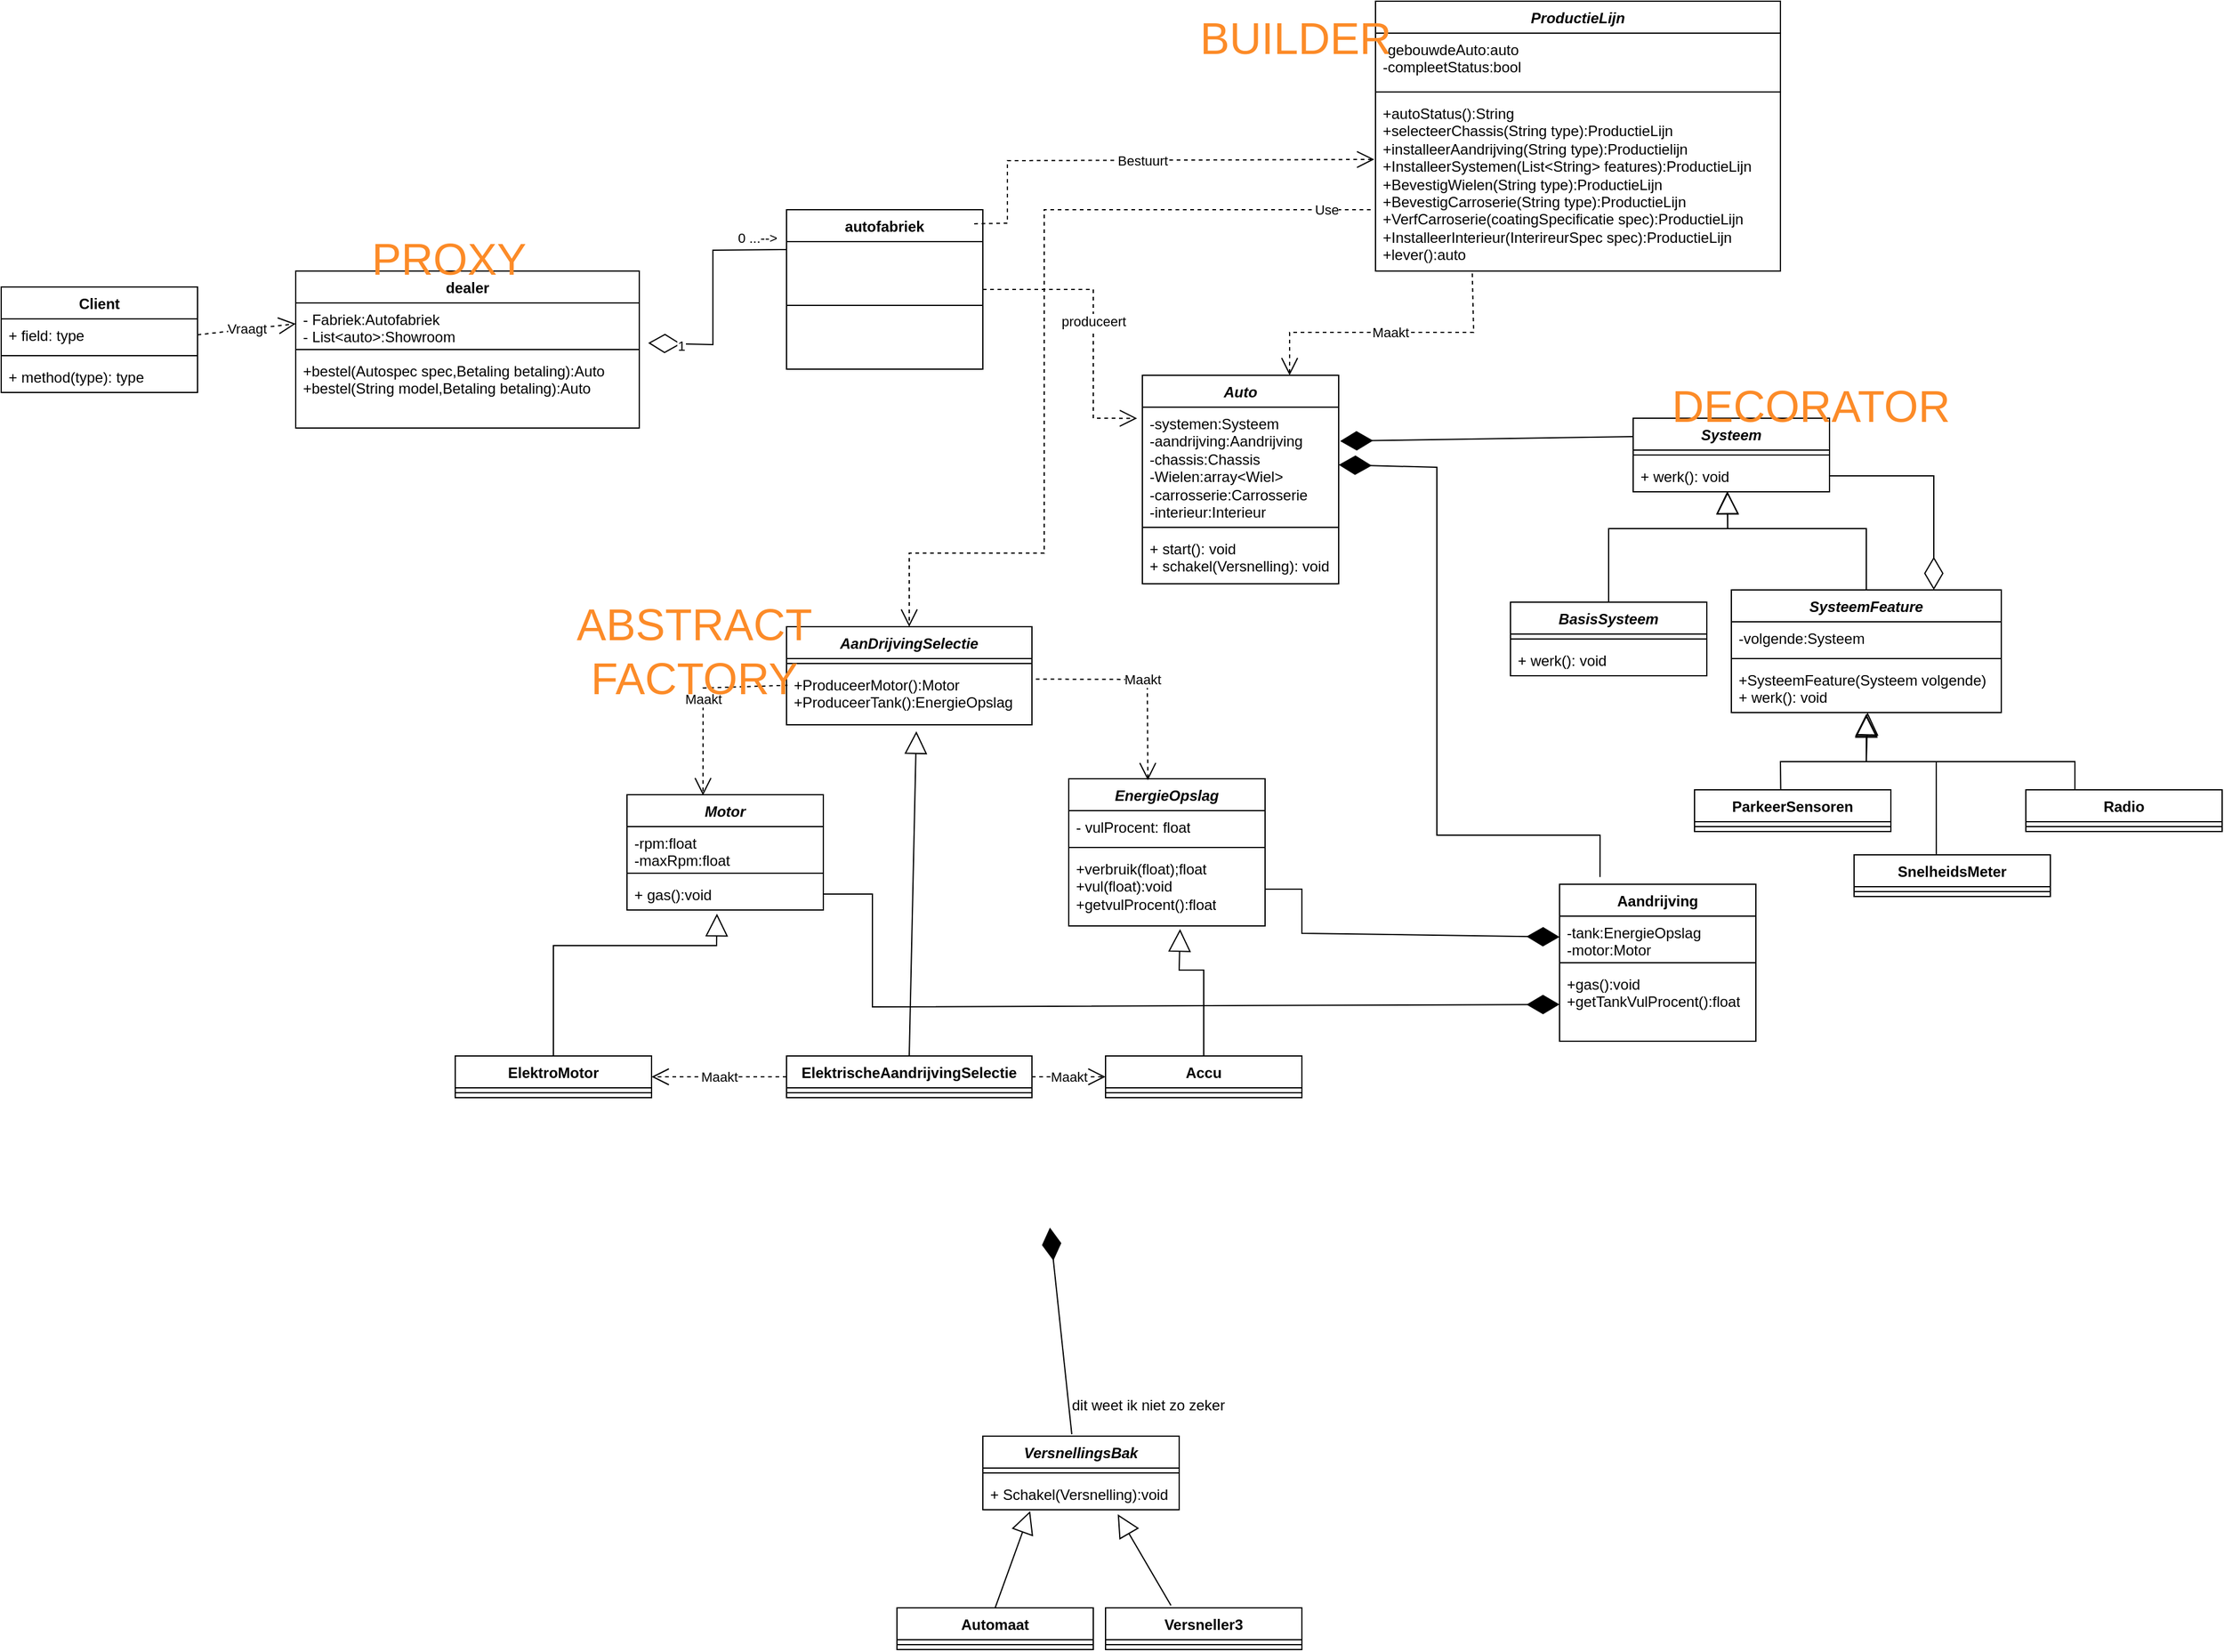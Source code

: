 <mxfile version="21.7.5" type="device">
  <diagram name="Page-1" id="3YMTWpW4_K1TMjsqbu0f">
    <mxGraphModel dx="1408" dy="1358" grid="1" gridSize="10" guides="1" tooltips="1" connect="1" arrows="1" fold="1" page="1" pageScale="1" pageWidth="850" pageHeight="1100" math="0" shadow="0">
      <root>
        <mxCell id="0" />
        <mxCell id="1" parent="0" />
        <mxCell id="iYOvaxKM5K5zUqsuVqts-1" value="&lt;i&gt;Auto&lt;/i&gt;" style="swimlane;fontStyle=1;align=center;verticalAlign=top;childLayout=stackLayout;horizontal=1;startSize=26;horizontalStack=0;resizeParent=1;resizeParentMax=0;resizeLast=0;collapsible=1;marginBottom=0;whiteSpace=wrap;html=1;" parent="1" vertex="1">
          <mxGeometry x="220" y="195" width="160" height="170" as="geometry" />
        </mxCell>
        <mxCell id="iYOvaxKM5K5zUqsuVqts-2" value="-systemen:Systeem&lt;br&gt;-aandrijving:Aandrijving&lt;br&gt;-chassis:Chassis&lt;br&gt;-Wielen:array&amp;lt;Wiel&amp;gt;&lt;br&gt;-carrosserie:Carrosserie&lt;br&gt;-interieur:Interieur" style="text;strokeColor=none;fillColor=none;align=left;verticalAlign=top;spacingLeft=4;spacingRight=4;overflow=hidden;rotatable=0;points=[[0,0.5],[1,0.5]];portConstraint=eastwest;whiteSpace=wrap;html=1;" parent="iYOvaxKM5K5zUqsuVqts-1" vertex="1">
          <mxGeometry y="26" width="160" height="94" as="geometry" />
        </mxCell>
        <mxCell id="iYOvaxKM5K5zUqsuVqts-3" value="" style="line;strokeWidth=1;fillColor=none;align=left;verticalAlign=middle;spacingTop=-1;spacingLeft=3;spacingRight=3;rotatable=0;labelPosition=right;points=[];portConstraint=eastwest;strokeColor=inherit;" parent="iYOvaxKM5K5zUqsuVqts-1" vertex="1">
          <mxGeometry y="120" width="160" height="8" as="geometry" />
        </mxCell>
        <mxCell id="iYOvaxKM5K5zUqsuVqts-4" value="+ start(): void&lt;br&gt;+ schakel(Versnelling): void" style="text;strokeColor=none;fillColor=none;align=left;verticalAlign=top;spacingLeft=4;spacingRight=4;overflow=hidden;rotatable=0;points=[[0,0.5],[1,0.5]];portConstraint=eastwest;whiteSpace=wrap;html=1;" parent="iYOvaxKM5K5zUqsuVqts-1" vertex="1">
          <mxGeometry y="128" width="160" height="42" as="geometry" />
        </mxCell>
        <mxCell id="iYOvaxKM5K5zUqsuVqts-5" value="&lt;i&gt;SysteemFeature&lt;/i&gt;" style="swimlane;fontStyle=1;align=center;verticalAlign=top;childLayout=stackLayout;horizontal=1;startSize=26;horizontalStack=0;resizeParent=1;resizeParentMax=0;resizeLast=0;collapsible=1;marginBottom=0;whiteSpace=wrap;html=1;" parent="1" vertex="1">
          <mxGeometry x="700" y="370" width="220" height="100" as="geometry" />
        </mxCell>
        <mxCell id="iYOvaxKM5K5zUqsuVqts-6" value="-volgende:Systeem" style="text;strokeColor=none;fillColor=none;align=left;verticalAlign=top;spacingLeft=4;spacingRight=4;overflow=hidden;rotatable=0;points=[[0,0.5],[1,0.5]];portConstraint=eastwest;whiteSpace=wrap;html=1;" parent="iYOvaxKM5K5zUqsuVqts-5" vertex="1">
          <mxGeometry y="26" width="220" height="26" as="geometry" />
        </mxCell>
        <mxCell id="iYOvaxKM5K5zUqsuVqts-7" value="" style="line;strokeWidth=1;fillColor=none;align=left;verticalAlign=middle;spacingTop=-1;spacingLeft=3;spacingRight=3;rotatable=0;labelPosition=right;points=[];portConstraint=eastwest;strokeColor=inherit;" parent="iYOvaxKM5K5zUqsuVqts-5" vertex="1">
          <mxGeometry y="52" width="220" height="8" as="geometry" />
        </mxCell>
        <mxCell id="iYOvaxKM5K5zUqsuVqts-8" value="+SysteemFeature(Systeem volgende)&lt;br&gt;+ werk(): void" style="text;strokeColor=none;fillColor=none;align=left;verticalAlign=top;spacingLeft=4;spacingRight=4;overflow=hidden;rotatable=0;points=[[0,0.5],[1,0.5]];portConstraint=eastwest;whiteSpace=wrap;html=1;" parent="iYOvaxKM5K5zUqsuVqts-5" vertex="1">
          <mxGeometry y="60" width="220" height="40" as="geometry" />
        </mxCell>
        <mxCell id="iYOvaxKM5K5zUqsuVqts-13" value="&lt;i&gt;Systeem&lt;/i&gt;" style="swimlane;fontStyle=1;align=center;verticalAlign=top;childLayout=stackLayout;horizontal=1;startSize=26;horizontalStack=0;resizeParent=1;resizeParentMax=0;resizeLast=0;collapsible=1;marginBottom=0;whiteSpace=wrap;html=1;" parent="1" vertex="1">
          <mxGeometry x="620" y="230" width="160" height="60" as="geometry" />
        </mxCell>
        <mxCell id="iYOvaxKM5K5zUqsuVqts-15" value="" style="line;strokeWidth=1;fillColor=none;align=left;verticalAlign=middle;spacingTop=-1;spacingLeft=3;spacingRight=3;rotatable=0;labelPosition=right;points=[];portConstraint=eastwest;strokeColor=inherit;" parent="iYOvaxKM5K5zUqsuVqts-13" vertex="1">
          <mxGeometry y="26" width="160" height="8" as="geometry" />
        </mxCell>
        <mxCell id="iYOvaxKM5K5zUqsuVqts-16" value="+ werk(): void" style="text;strokeColor=none;fillColor=none;align=left;verticalAlign=top;spacingLeft=4;spacingRight=4;overflow=hidden;rotatable=0;points=[[0,0.5],[1,0.5]];portConstraint=eastwest;whiteSpace=wrap;html=1;" parent="iYOvaxKM5K5zUqsuVqts-13" vertex="1">
          <mxGeometry y="34" width="160" height="26" as="geometry" />
        </mxCell>
        <mxCell id="iYOvaxKM5K5zUqsuVqts-17" value="" style="endArrow=block;endSize=16;endFill=0;html=1;rounded=0;exitX=0.5;exitY=0;exitDx=0;exitDy=0;entryX=0.481;entryY=1;entryDx=0;entryDy=0;entryPerimeter=0;" parent="1" source="iYOvaxKM5K5zUqsuVqts-5" target="iYOvaxKM5K5zUqsuVqts-16" edge="1">
          <mxGeometry width="160" relative="1" as="geometry">
            <mxPoint x="600" y="270" as="sourcePoint" />
            <mxPoint x="760" y="270" as="targetPoint" />
            <Array as="points">
              <mxPoint x="810" y="320" />
              <mxPoint x="697" y="320" />
            </Array>
          </mxGeometry>
        </mxCell>
        <mxCell id="iYOvaxKM5K5zUqsuVqts-18" value="&lt;i&gt;BasisSysteem&lt;/i&gt;" style="swimlane;fontStyle=1;align=center;verticalAlign=top;childLayout=stackLayout;horizontal=1;startSize=26;horizontalStack=0;resizeParent=1;resizeParentMax=0;resizeLast=0;collapsible=1;marginBottom=0;whiteSpace=wrap;html=1;" parent="1" vertex="1">
          <mxGeometry x="520" y="380" width="160" height="60" as="geometry" />
        </mxCell>
        <mxCell id="iYOvaxKM5K5zUqsuVqts-20" value="" style="line;strokeWidth=1;fillColor=none;align=left;verticalAlign=middle;spacingTop=-1;spacingLeft=3;spacingRight=3;rotatable=0;labelPosition=right;points=[];portConstraint=eastwest;strokeColor=inherit;" parent="iYOvaxKM5K5zUqsuVqts-18" vertex="1">
          <mxGeometry y="26" width="160" height="8" as="geometry" />
        </mxCell>
        <mxCell id="iYOvaxKM5K5zUqsuVqts-21" value="+ werk(): void" style="text;strokeColor=none;fillColor=none;align=left;verticalAlign=top;spacingLeft=4;spacingRight=4;overflow=hidden;rotatable=0;points=[[0,0.5],[1,0.5]];portConstraint=eastwest;whiteSpace=wrap;html=1;" parent="iYOvaxKM5K5zUqsuVqts-18" vertex="1">
          <mxGeometry y="34" width="160" height="26" as="geometry" />
        </mxCell>
        <mxCell id="iYOvaxKM5K5zUqsuVqts-23" value="" style="endArrow=block;endSize=16;endFill=0;html=1;rounded=0;exitX=0.5;exitY=0;exitDx=0;exitDy=0;entryX=0.479;entryY=0.987;entryDx=0;entryDy=0;entryPerimeter=0;" parent="1" source="iYOvaxKM5K5zUqsuVqts-18" target="iYOvaxKM5K5zUqsuVqts-16" edge="1">
          <mxGeometry width="160" relative="1" as="geometry">
            <mxPoint x="641" y="380" as="sourcePoint" />
            <mxPoint x="700" y="290" as="targetPoint" />
            <Array as="points">
              <mxPoint x="600" y="320" />
              <mxPoint x="697" y="320" />
            </Array>
          </mxGeometry>
        </mxCell>
        <mxCell id="iYOvaxKM5K5zUqsuVqts-24" value="" style="endArrow=diamondThin;endFill=1;endSize=24;html=1;rounded=0;exitX=0;exitY=0.25;exitDx=0;exitDy=0;entryX=1.007;entryY=0.294;entryDx=0;entryDy=0;entryPerimeter=0;" parent="1" source="iYOvaxKM5K5zUqsuVqts-13" target="iYOvaxKM5K5zUqsuVqts-2" edge="1">
          <mxGeometry width="160" relative="1" as="geometry">
            <mxPoint x="450" y="380" as="sourcePoint" />
            <mxPoint x="590" y="190" as="targetPoint" />
          </mxGeometry>
        </mxCell>
        <mxCell id="iYOvaxKM5K5zUqsuVqts-25" value="&lt;i&gt;VersnellingsBak&lt;/i&gt;" style="swimlane;fontStyle=1;align=center;verticalAlign=top;childLayout=stackLayout;horizontal=1;startSize=26;horizontalStack=0;resizeParent=1;resizeParentMax=0;resizeLast=0;collapsible=1;marginBottom=0;whiteSpace=wrap;html=1;" parent="1" vertex="1">
          <mxGeometry x="90" y="1060.04" width="160" height="60" as="geometry" />
        </mxCell>
        <mxCell id="iYOvaxKM5K5zUqsuVqts-27" value="" style="line;strokeWidth=1;fillColor=none;align=left;verticalAlign=middle;spacingTop=-1;spacingLeft=3;spacingRight=3;rotatable=0;labelPosition=right;points=[];portConstraint=eastwest;strokeColor=inherit;" parent="iYOvaxKM5K5zUqsuVqts-25" vertex="1">
          <mxGeometry y="26" width="160" height="8" as="geometry" />
        </mxCell>
        <mxCell id="iYOvaxKM5K5zUqsuVqts-28" value="+ Schakel(Versnelling):void" style="text;strokeColor=none;fillColor=none;align=left;verticalAlign=top;spacingLeft=4;spacingRight=4;overflow=hidden;rotatable=0;points=[[0,0.5],[1,0.5]];portConstraint=eastwest;whiteSpace=wrap;html=1;" parent="iYOvaxKM5K5zUqsuVqts-25" vertex="1">
          <mxGeometry y="34" width="160" height="26" as="geometry" />
        </mxCell>
        <mxCell id="iYOvaxKM5K5zUqsuVqts-29" value="" style="endArrow=diamondThin;endFill=1;endSize=24;html=1;rounded=0;exitX=0.453;exitY=-0.026;exitDx=0;exitDy=0;exitPerimeter=0;entryX=0.904;entryY=1.118;entryDx=0;entryDy=0;entryPerimeter=0;" parent="1" source="iYOvaxKM5K5zUqsuVqts-25" edge="1">
          <mxGeometry width="160" relative="1" as="geometry">
            <mxPoint x="210" y="970.04" as="sourcePoint" />
            <mxPoint x="144.64" y="889.996" as="targetPoint" />
          </mxGeometry>
        </mxCell>
        <mxCell id="iYOvaxKM5K5zUqsuVqts-30" value="Automaat" style="swimlane;fontStyle=1;align=center;verticalAlign=top;childLayout=stackLayout;horizontal=1;startSize=26;horizontalStack=0;resizeParent=1;resizeParentMax=0;resizeLast=0;collapsible=1;marginBottom=0;whiteSpace=wrap;html=1;" parent="1" vertex="1">
          <mxGeometry x="20" y="1200.04" width="160" height="34" as="geometry" />
        </mxCell>
        <mxCell id="iYOvaxKM5K5zUqsuVqts-32" value="" style="line;strokeWidth=1;fillColor=none;align=left;verticalAlign=middle;spacingTop=-1;spacingLeft=3;spacingRight=3;rotatable=0;labelPosition=right;points=[];portConstraint=eastwest;strokeColor=inherit;" parent="iYOvaxKM5K5zUqsuVqts-30" vertex="1">
          <mxGeometry y="26" width="160" height="8" as="geometry" />
        </mxCell>
        <mxCell id="iYOvaxKM5K5zUqsuVqts-36" value="" style="endArrow=block;endSize=16;endFill=0;html=1;rounded=0;exitX=0.5;exitY=0;exitDx=0;exitDy=0;entryX=0.241;entryY=1.04;entryDx=0;entryDy=0;entryPerimeter=0;" parent="1" source="iYOvaxKM5K5zUqsuVqts-30" target="iYOvaxKM5K5zUqsuVqts-28" edge="1">
          <mxGeometry width="160" relative="1" as="geometry">
            <mxPoint x="360" y="970.04" as="sourcePoint" />
            <mxPoint x="432" y="870.04" as="targetPoint" />
          </mxGeometry>
        </mxCell>
        <mxCell id="iYOvaxKM5K5zUqsuVqts-37" value="Versneller3" style="swimlane;fontStyle=1;align=center;verticalAlign=top;childLayout=stackLayout;horizontal=1;startSize=26;horizontalStack=0;resizeParent=1;resizeParentMax=0;resizeLast=0;collapsible=1;marginBottom=0;whiteSpace=wrap;html=1;" parent="1" vertex="1">
          <mxGeometry x="190" y="1200.04" width="160" height="34" as="geometry" />
        </mxCell>
        <mxCell id="iYOvaxKM5K5zUqsuVqts-38" value="" style="line;strokeWidth=1;fillColor=none;align=left;verticalAlign=middle;spacingTop=-1;spacingLeft=3;spacingRight=3;rotatable=0;labelPosition=right;points=[];portConstraint=eastwest;strokeColor=inherit;" parent="iYOvaxKM5K5zUqsuVqts-37" vertex="1">
          <mxGeometry y="26" width="160" height="8" as="geometry" />
        </mxCell>
        <mxCell id="iYOvaxKM5K5zUqsuVqts-39" value="" style="endArrow=block;endSize=16;endFill=0;html=1;rounded=0;exitX=0.333;exitY=-0.059;exitDx=0;exitDy=0;entryX=0.687;entryY=1.14;entryDx=0;entryDy=0;entryPerimeter=0;exitPerimeter=0;" parent="1" source="iYOvaxKM5K5zUqsuVqts-37" target="iYOvaxKM5K5zUqsuVqts-28" edge="1">
          <mxGeometry width="160" relative="1" as="geometry">
            <mxPoint x="135" y="1190.04" as="sourcePoint" />
            <mxPoint x="199" y="1141.04" as="targetPoint" />
          </mxGeometry>
        </mxCell>
        <mxCell id="iYOvaxKM5K5zUqsuVqts-40" value="Aandrijving" style="swimlane;fontStyle=1;align=center;verticalAlign=top;childLayout=stackLayout;horizontal=1;startSize=26;horizontalStack=0;resizeParent=1;resizeParentMax=0;resizeLast=0;collapsible=1;marginBottom=0;whiteSpace=wrap;html=1;" parent="1" vertex="1">
          <mxGeometry x="560" y="610" width="160" height="128" as="geometry" />
        </mxCell>
        <mxCell id="iYOvaxKM5K5zUqsuVqts-41" value="-tank:EnergieOpslag&amp;nbsp;&lt;br&gt;-motor:Motor" style="text;strokeColor=none;fillColor=none;align=left;verticalAlign=top;spacingLeft=4;spacingRight=4;overflow=hidden;rotatable=0;points=[[0,0.5],[1,0.5]];portConstraint=eastwest;whiteSpace=wrap;html=1;" parent="iYOvaxKM5K5zUqsuVqts-40" vertex="1">
          <mxGeometry y="26" width="160" height="34" as="geometry" />
        </mxCell>
        <mxCell id="iYOvaxKM5K5zUqsuVqts-42" value="" style="line;strokeWidth=1;fillColor=none;align=left;verticalAlign=middle;spacingTop=-1;spacingLeft=3;spacingRight=3;rotatable=0;labelPosition=right;points=[];portConstraint=eastwest;strokeColor=inherit;" parent="iYOvaxKM5K5zUqsuVqts-40" vertex="1">
          <mxGeometry y="60" width="160" height="8" as="geometry" />
        </mxCell>
        <mxCell id="iYOvaxKM5K5zUqsuVqts-43" value="+gas():void&lt;br&gt;+getTankVulProcent():float" style="text;strokeColor=none;fillColor=none;align=left;verticalAlign=top;spacingLeft=4;spacingRight=4;overflow=hidden;rotatable=0;points=[[0,0.5],[1,0.5]];portConstraint=eastwest;whiteSpace=wrap;html=1;" parent="iYOvaxKM5K5zUqsuVqts-40" vertex="1">
          <mxGeometry y="68" width="160" height="60" as="geometry" />
        </mxCell>
        <mxCell id="iYOvaxKM5K5zUqsuVqts-44" value="" style="endArrow=diamondThin;endFill=1;endSize=24;html=1;rounded=0;entryX=1;entryY=0.5;entryDx=0;entryDy=0;exitX=0.206;exitY=-0.046;exitDx=0;exitDy=0;exitPerimeter=0;" parent="1" source="iYOvaxKM5K5zUqsuVqts-40" target="iYOvaxKM5K5zUqsuVqts-2" edge="1">
          <mxGeometry width="160" relative="1" as="geometry">
            <mxPoint x="530" y="530" as="sourcePoint" />
            <mxPoint x="690" y="530" as="targetPoint" />
            <Array as="points">
              <mxPoint x="593" y="570" />
              <mxPoint x="460" y="570" />
              <mxPoint x="460" y="270" />
            </Array>
          </mxGeometry>
        </mxCell>
        <mxCell id="iYOvaxKM5K5zUqsuVqts-45" value="dit weet ik niet zo zeker" style="text;html=1;strokeColor=none;fillColor=none;align=center;verticalAlign=middle;whiteSpace=wrap;rounded=0;" parent="1" vertex="1">
          <mxGeometry x="160" y="1020" width="130" height="30" as="geometry" />
        </mxCell>
        <mxCell id="iYOvaxKM5K5zUqsuVqts-46" value="&lt;i&gt;AanDrijvingSelectie&lt;/i&gt;" style="swimlane;fontStyle=1;align=center;verticalAlign=top;childLayout=stackLayout;horizontal=1;startSize=26;horizontalStack=0;resizeParent=1;resizeParentMax=0;resizeLast=0;collapsible=1;marginBottom=0;whiteSpace=wrap;html=1;" parent="1" vertex="1">
          <mxGeometry x="-70" y="400" width="200" height="80" as="geometry" />
        </mxCell>
        <mxCell id="iYOvaxKM5K5zUqsuVqts-48" value="" style="line;strokeWidth=1;fillColor=none;align=left;verticalAlign=middle;spacingTop=-1;spacingLeft=3;spacingRight=3;rotatable=0;labelPosition=right;points=[];portConstraint=eastwest;strokeColor=inherit;" parent="iYOvaxKM5K5zUqsuVqts-46" vertex="1">
          <mxGeometry y="26" width="200" height="8" as="geometry" />
        </mxCell>
        <mxCell id="iYOvaxKM5K5zUqsuVqts-49" value="+ProduceerMotor():Motor&lt;br&gt;+ProduceerTank():EnergieOpslag" style="text;strokeColor=none;fillColor=none;align=left;verticalAlign=top;spacingLeft=4;spacingRight=4;overflow=hidden;rotatable=0;points=[[0,0.5],[1,0.5]];portConstraint=eastwest;whiteSpace=wrap;html=1;" parent="iYOvaxKM5K5zUqsuVqts-46" vertex="1">
          <mxGeometry y="34" width="200" height="46" as="geometry" />
        </mxCell>
        <mxCell id="iYOvaxKM5K5zUqsuVqts-50" value="Radio" style="swimlane;fontStyle=1;align=center;verticalAlign=top;childLayout=stackLayout;horizontal=1;startSize=26;horizontalStack=0;resizeParent=1;resizeParentMax=0;resizeLast=0;collapsible=1;marginBottom=0;whiteSpace=wrap;html=1;" parent="1" vertex="1">
          <mxGeometry x="940" y="533" width="160" height="34" as="geometry" />
        </mxCell>
        <mxCell id="iYOvaxKM5K5zUqsuVqts-52" value="" style="line;strokeWidth=1;fillColor=none;align=left;verticalAlign=middle;spacingTop=-1;spacingLeft=3;spacingRight=3;rotatable=0;labelPosition=right;points=[];portConstraint=eastwest;strokeColor=inherit;" parent="iYOvaxKM5K5zUqsuVqts-50" vertex="1">
          <mxGeometry y="26" width="160" height="8" as="geometry" />
        </mxCell>
        <mxCell id="iYOvaxKM5K5zUqsuVqts-54" value="" style="endArrow=block;endSize=16;endFill=0;html=1;rounded=0;exitX=0.25;exitY=0;exitDx=0;exitDy=0;entryX=0.5;entryY=1.05;entryDx=0;entryDy=0;entryPerimeter=0;" parent="1" source="iYOvaxKM5K5zUqsuVqts-50" target="iYOvaxKM5K5zUqsuVqts-8" edge="1">
          <mxGeometry width="160" relative="1" as="geometry">
            <mxPoint x="820" y="380" as="sourcePoint" />
            <mxPoint x="749" y="301" as="targetPoint" />
            <Array as="points">
              <mxPoint x="980" y="510" />
              <mxPoint x="810" y="510" />
            </Array>
          </mxGeometry>
        </mxCell>
        <mxCell id="iYOvaxKM5K5zUqsuVqts-55" value="SnelheidsMeter" style="swimlane;fontStyle=1;align=center;verticalAlign=top;childLayout=stackLayout;horizontal=1;startSize=26;horizontalStack=0;resizeParent=1;resizeParentMax=0;resizeLast=0;collapsible=1;marginBottom=0;whiteSpace=wrap;html=1;" parent="1" vertex="1">
          <mxGeometry x="800" y="586" width="160" height="34" as="geometry" />
        </mxCell>
        <mxCell id="iYOvaxKM5K5zUqsuVqts-56" value="" style="line;strokeWidth=1;fillColor=none;align=left;verticalAlign=middle;spacingTop=-1;spacingLeft=3;spacingRight=3;rotatable=0;labelPosition=right;points=[];portConstraint=eastwest;strokeColor=inherit;" parent="iYOvaxKM5K5zUqsuVqts-55" vertex="1">
          <mxGeometry y="26" width="160" height="8" as="geometry" />
        </mxCell>
        <mxCell id="iYOvaxKM5K5zUqsuVqts-57" value="" style="endArrow=block;endSize=16;endFill=0;html=1;rounded=0;exitX=0.419;exitY=0.015;exitDx=0;exitDy=0;entryX=0.505;entryY=1;entryDx=0;entryDy=0;entryPerimeter=0;exitPerimeter=0;" parent="1" source="iYOvaxKM5K5zUqsuVqts-55" target="iYOvaxKM5K5zUqsuVqts-8" edge="1">
          <mxGeometry width="160" relative="1" as="geometry">
            <mxPoint x="830" y="390" as="sourcePoint" />
            <mxPoint x="930" y="397" as="targetPoint" />
            <Array as="points">
              <mxPoint x="867" y="510" />
              <mxPoint x="810" y="510" />
            </Array>
          </mxGeometry>
        </mxCell>
        <mxCell id="iYOvaxKM5K5zUqsuVqts-58" value="ParkeerSensoren" style="swimlane;fontStyle=1;align=center;verticalAlign=top;childLayout=stackLayout;horizontal=1;startSize=26;horizontalStack=0;resizeParent=1;resizeParentMax=0;resizeLast=0;collapsible=1;marginBottom=0;whiteSpace=wrap;html=1;" parent="1" vertex="1">
          <mxGeometry x="670" y="533" width="160" height="34" as="geometry" />
        </mxCell>
        <mxCell id="iYOvaxKM5K5zUqsuVqts-59" value="" style="line;strokeWidth=1;fillColor=none;align=left;verticalAlign=middle;spacingTop=-1;spacingLeft=3;spacingRight=3;rotatable=0;labelPosition=right;points=[];portConstraint=eastwest;strokeColor=inherit;" parent="iYOvaxKM5K5zUqsuVqts-58" vertex="1">
          <mxGeometry y="26" width="160" height="8" as="geometry" />
        </mxCell>
        <mxCell id="iYOvaxKM5K5zUqsuVqts-60" value="" style="endArrow=block;endSize=16;endFill=0;html=1;rounded=0;exitX=0.439;exitY=0.007;exitDx=0;exitDy=0;entryX=0.5;entryY=1.025;entryDx=0;entryDy=0;entryPerimeter=0;exitPerimeter=0;" parent="1" source="iYOvaxKM5K5zUqsuVqts-58" target="iYOvaxKM5K5zUqsuVqts-8" edge="1">
          <mxGeometry width="160" relative="1" as="geometry">
            <mxPoint x="799.18" y="569" as="sourcePoint" />
            <mxPoint x="690.0" y="500" as="targetPoint" />
            <Array as="points">
              <mxPoint x="740" y="510" />
              <mxPoint x="810" y="510" />
            </Array>
          </mxGeometry>
        </mxCell>
        <mxCell id="iYOvaxKM5K5zUqsuVqts-61" value="autofabriek" style="swimlane;fontStyle=1;align=center;verticalAlign=top;childLayout=stackLayout;horizontal=1;startSize=26;horizontalStack=0;resizeParent=1;resizeParentMax=0;resizeLast=0;collapsible=1;marginBottom=0;whiteSpace=wrap;html=1;" parent="1" vertex="1">
          <mxGeometry x="-70" y="60" width="160" height="130" as="geometry" />
        </mxCell>
        <mxCell id="iYOvaxKM5K5zUqsuVqts-63" value="" style="line;strokeWidth=1;fillColor=none;align=left;verticalAlign=middle;spacingTop=-1;spacingLeft=3;spacingRight=3;rotatable=0;labelPosition=right;points=[];portConstraint=eastwest;strokeColor=inherit;" parent="iYOvaxKM5K5zUqsuVqts-61" vertex="1">
          <mxGeometry y="26" width="160" height="104" as="geometry" />
        </mxCell>
        <mxCell id="iYOvaxKM5K5zUqsuVqts-65" value="Use" style="endArrow=open;endSize=12;dashed=1;html=1;rounded=0;exitX=-0.012;exitY=0.648;exitDx=0;exitDy=0;entryX=0.5;entryY=0;entryDx=0;entryDy=0;exitPerimeter=0;" parent="1" source="RK9ggco8I1LgHWCDBa7s-4" target="iYOvaxKM5K5zUqsuVqts-46" edge="1">
          <mxGeometry x="-0.899" width="160" relative="1" as="geometry">
            <mxPoint x="62" y="219.246" as="sourcePoint" />
            <mxPoint x="290" y="480" as="targetPoint" />
            <Array as="points">
              <mxPoint x="140" y="60" />
              <mxPoint x="140" y="340" />
              <mxPoint x="30" y="340" />
            </Array>
            <mxPoint as="offset" />
          </mxGeometry>
        </mxCell>
        <mxCell id="iYOvaxKM5K5zUqsuVqts-67" value="&lt;i&gt;EnergieOpslag&lt;/i&gt;" style="swimlane;fontStyle=1;align=center;verticalAlign=top;childLayout=stackLayout;horizontal=1;startSize=26;horizontalStack=0;resizeParent=1;resizeParentMax=0;resizeLast=0;collapsible=1;marginBottom=0;whiteSpace=wrap;html=1;" parent="1" vertex="1">
          <mxGeometry x="160" y="524" width="160" height="120" as="geometry" />
        </mxCell>
        <mxCell id="iYOvaxKM5K5zUqsuVqts-68" value="- vulProcent: float" style="text;strokeColor=none;fillColor=none;align=left;verticalAlign=top;spacingLeft=4;spacingRight=4;overflow=hidden;rotatable=0;points=[[0,0.5],[1,0.5]];portConstraint=eastwest;whiteSpace=wrap;html=1;" parent="iYOvaxKM5K5zUqsuVqts-67" vertex="1">
          <mxGeometry y="26" width="160" height="26" as="geometry" />
        </mxCell>
        <mxCell id="iYOvaxKM5K5zUqsuVqts-69" value="" style="line;strokeWidth=1;fillColor=none;align=left;verticalAlign=middle;spacingTop=-1;spacingLeft=3;spacingRight=3;rotatable=0;labelPosition=right;points=[];portConstraint=eastwest;strokeColor=inherit;" parent="iYOvaxKM5K5zUqsuVqts-67" vertex="1">
          <mxGeometry y="52" width="160" height="8" as="geometry" />
        </mxCell>
        <mxCell id="iYOvaxKM5K5zUqsuVqts-70" value="+verbruik(float);float&lt;br&gt;+vul(float):void&lt;br&gt;+getvulProcent():float" style="text;strokeColor=none;fillColor=none;align=left;verticalAlign=top;spacingLeft=4;spacingRight=4;overflow=hidden;rotatable=0;points=[[0,0.5],[1,0.5]];portConstraint=eastwest;whiteSpace=wrap;html=1;" parent="iYOvaxKM5K5zUqsuVqts-67" vertex="1">
          <mxGeometry y="60" width="160" height="60" as="geometry" />
        </mxCell>
        <mxCell id="iYOvaxKM5K5zUqsuVqts-71" value="Maakt" style="endArrow=open;endSize=12;dashed=1;html=1;rounded=0;exitX=1.016;exitY=0.19;exitDx=0;exitDy=0;exitPerimeter=0;entryX=0.403;entryY=0.01;entryDx=0;entryDy=0;entryPerimeter=0;" parent="1" source="iYOvaxKM5K5zUqsuVqts-49" target="iYOvaxKM5K5zUqsuVqts-67" edge="1">
          <mxGeometry width="160" relative="1" as="geometry">
            <mxPoint x="210" y="640" as="sourcePoint" />
            <mxPoint x="370" y="640" as="targetPoint" />
            <Array as="points">
              <mxPoint x="224" y="443" />
            </Array>
          </mxGeometry>
        </mxCell>
        <mxCell id="iYOvaxKM5K5zUqsuVqts-72" value="&lt;i&gt;Motor&lt;/i&gt;" style="swimlane;fontStyle=1;align=center;verticalAlign=top;childLayout=stackLayout;horizontal=1;startSize=26;horizontalStack=0;resizeParent=1;resizeParentMax=0;resizeLast=0;collapsible=1;marginBottom=0;whiteSpace=wrap;html=1;" parent="1" vertex="1">
          <mxGeometry x="-200" y="537" width="160" height="94" as="geometry" />
        </mxCell>
        <mxCell id="iYOvaxKM5K5zUqsuVqts-73" value="-rpm:float&lt;br&gt;-maxRpm:float" style="text;strokeColor=none;fillColor=none;align=left;verticalAlign=top;spacingLeft=4;spacingRight=4;overflow=hidden;rotatable=0;points=[[0,0.5],[1,0.5]];portConstraint=eastwest;whiteSpace=wrap;html=1;" parent="iYOvaxKM5K5zUqsuVqts-72" vertex="1">
          <mxGeometry y="26" width="160" height="34" as="geometry" />
        </mxCell>
        <mxCell id="iYOvaxKM5K5zUqsuVqts-74" value="" style="line;strokeWidth=1;fillColor=none;align=left;verticalAlign=middle;spacingTop=-1;spacingLeft=3;spacingRight=3;rotatable=0;labelPosition=right;points=[];portConstraint=eastwest;strokeColor=inherit;" parent="iYOvaxKM5K5zUqsuVqts-72" vertex="1">
          <mxGeometry y="60" width="160" height="8" as="geometry" />
        </mxCell>
        <mxCell id="iYOvaxKM5K5zUqsuVqts-75" value="+ gas():void" style="text;strokeColor=none;fillColor=none;align=left;verticalAlign=top;spacingLeft=4;spacingRight=4;overflow=hidden;rotatable=0;points=[[0,0.5],[1,0.5]];portConstraint=eastwest;whiteSpace=wrap;html=1;" parent="iYOvaxKM5K5zUqsuVqts-72" vertex="1">
          <mxGeometry y="68" width="160" height="26" as="geometry" />
        </mxCell>
        <mxCell id="iYOvaxKM5K5zUqsuVqts-76" value="Maakt" style="endArrow=open;endSize=12;dashed=1;html=1;rounded=0;exitX=0.004;exitY=0.299;exitDx=0;exitDy=0;exitPerimeter=0;entryX=0.387;entryY=0.005;entryDx=0;entryDy=0;entryPerimeter=0;" parent="1" source="iYOvaxKM5K5zUqsuVqts-49" target="iYOvaxKM5K5zUqsuVqts-72" edge="1">
          <mxGeometry width="160" relative="1" as="geometry">
            <mxPoint x="143" y="473" as="sourcePoint" />
            <mxPoint x="254" y="535" as="targetPoint" />
            <Array as="points">
              <mxPoint x="-138" y="450" />
            </Array>
          </mxGeometry>
        </mxCell>
        <mxCell id="iYOvaxKM5K5zUqsuVqts-77" value="ElektrischeAandrijvingSelectie" style="swimlane;fontStyle=1;align=center;verticalAlign=top;childLayout=stackLayout;horizontal=1;startSize=26;horizontalStack=0;resizeParent=1;resizeParentMax=0;resizeLast=0;collapsible=1;marginBottom=0;whiteSpace=wrap;html=1;" parent="1" vertex="1">
          <mxGeometry x="-70" y="750" width="200" height="34" as="geometry" />
        </mxCell>
        <mxCell id="iYOvaxKM5K5zUqsuVqts-79" value="" style="line;strokeWidth=1;fillColor=none;align=left;verticalAlign=middle;spacingTop=-1;spacingLeft=3;spacingRight=3;rotatable=0;labelPosition=right;points=[];portConstraint=eastwest;strokeColor=inherit;" parent="iYOvaxKM5K5zUqsuVqts-77" vertex="1">
          <mxGeometry y="26" width="200" height="8" as="geometry" />
        </mxCell>
        <mxCell id="iYOvaxKM5K5zUqsuVqts-81" value="" style="endArrow=block;endSize=16;endFill=0;html=1;rounded=0;entryX=0.529;entryY=1.114;entryDx=0;entryDy=0;entryPerimeter=0;exitX=0.5;exitY=0;exitDx=0;exitDy=0;" parent="1" source="iYOvaxKM5K5zUqsuVqts-77" target="iYOvaxKM5K5zUqsuVqts-49" edge="1">
          <mxGeometry width="160" relative="1" as="geometry">
            <mxPoint x="-30" y="800" as="sourcePoint" />
            <mxPoint x="130" y="800" as="targetPoint" />
          </mxGeometry>
        </mxCell>
        <mxCell id="iYOvaxKM5K5zUqsuVqts-82" value="ElektroMotor" style="swimlane;fontStyle=1;align=center;verticalAlign=top;childLayout=stackLayout;horizontal=1;startSize=26;horizontalStack=0;resizeParent=1;resizeParentMax=0;resizeLast=0;collapsible=1;marginBottom=0;whiteSpace=wrap;html=1;" parent="1" vertex="1">
          <mxGeometry x="-340" y="750" width="160" height="34" as="geometry" />
        </mxCell>
        <mxCell id="iYOvaxKM5K5zUqsuVqts-84" value="" style="line;strokeWidth=1;fillColor=none;align=left;verticalAlign=middle;spacingTop=-1;spacingLeft=3;spacingRight=3;rotatable=0;labelPosition=right;points=[];portConstraint=eastwest;strokeColor=inherit;" parent="iYOvaxKM5K5zUqsuVqts-82" vertex="1">
          <mxGeometry y="26" width="160" height="8" as="geometry" />
        </mxCell>
        <mxCell id="iYOvaxKM5K5zUqsuVqts-86" value="" style="endArrow=diamondThin;endFill=1;endSize=24;html=1;rounded=0;entryX=0;entryY=0.5;entryDx=0;entryDy=0;exitX=1;exitY=0.5;exitDx=0;exitDy=0;" parent="1" source="iYOvaxKM5K5zUqsuVqts-75" target="iYOvaxKM5K5zUqsuVqts-43" edge="1">
          <mxGeometry width="160" relative="1" as="geometry">
            <mxPoint x="150" y="720" as="sourcePoint" />
            <mxPoint x="310" y="720" as="targetPoint" />
            <Array as="points">
              <mxPoint y="618" />
              <mxPoint y="710" />
            </Array>
          </mxGeometry>
        </mxCell>
        <mxCell id="iYOvaxKM5K5zUqsuVqts-87" value="" style="endArrow=diamondThin;endFill=1;endSize=24;html=1;rounded=0;entryX=0;entryY=0.5;entryDx=0;entryDy=0;exitX=1;exitY=0.5;exitDx=0;exitDy=0;" parent="1" source="iYOvaxKM5K5zUqsuVqts-70" target="iYOvaxKM5K5zUqsuVqts-41" edge="1">
          <mxGeometry width="160" relative="1" as="geometry">
            <mxPoint x="-30" y="641" as="sourcePoint" />
            <mxPoint x="568" y="674" as="targetPoint" />
            <Array as="points">
              <mxPoint x="350" y="614" />
              <mxPoint x="350" y="650" />
            </Array>
          </mxGeometry>
        </mxCell>
        <mxCell id="iYOvaxKM5K5zUqsuVqts-89" value="" style="endArrow=block;endSize=16;endFill=0;html=1;rounded=0;entryX=0.458;entryY=1.115;entryDx=0;entryDy=0;entryPerimeter=0;exitX=0.5;exitY=0;exitDx=0;exitDy=0;" parent="1" source="iYOvaxKM5K5zUqsuVqts-82" target="iYOvaxKM5K5zUqsuVqts-75" edge="1">
          <mxGeometry width="160" relative="1" as="geometry">
            <mxPoint x="60" y="700" as="sourcePoint" />
            <mxPoint x="66" y="505" as="targetPoint" />
            <Array as="points">
              <mxPoint x="-260" y="660" />
              <mxPoint x="-127" y="660" />
            </Array>
          </mxGeometry>
        </mxCell>
        <mxCell id="iYOvaxKM5K5zUqsuVqts-90" value="Accu" style="swimlane;fontStyle=1;align=center;verticalAlign=top;childLayout=stackLayout;horizontal=1;startSize=26;horizontalStack=0;resizeParent=1;resizeParentMax=0;resizeLast=0;collapsible=1;marginBottom=0;whiteSpace=wrap;html=1;" parent="1" vertex="1">
          <mxGeometry x="190" y="750" width="160" height="34" as="geometry" />
        </mxCell>
        <mxCell id="iYOvaxKM5K5zUqsuVqts-91" value="" style="line;strokeWidth=1;fillColor=none;align=left;verticalAlign=middle;spacingTop=-1;spacingLeft=3;spacingRight=3;rotatable=0;labelPosition=right;points=[];portConstraint=eastwest;strokeColor=inherit;" parent="iYOvaxKM5K5zUqsuVqts-90" vertex="1">
          <mxGeometry y="26" width="160" height="8" as="geometry" />
        </mxCell>
        <mxCell id="iYOvaxKM5K5zUqsuVqts-92" value="" style="endArrow=block;endSize=16;endFill=0;html=1;rounded=0;entryX=0.567;entryY=1.042;entryDx=0;entryDy=0;entryPerimeter=0;exitX=0.5;exitY=0;exitDx=0;exitDy=0;" parent="1" source="iYOvaxKM5K5zUqsuVqts-90" target="iYOvaxKM5K5zUqsuVqts-70" edge="1">
          <mxGeometry width="160" relative="1" as="geometry">
            <mxPoint x="-130" y="760" as="sourcePoint" />
            <mxPoint x="-117" y="644" as="targetPoint" />
            <Array as="points">
              <mxPoint x="270" y="680" />
              <mxPoint x="250" y="680" />
            </Array>
          </mxGeometry>
        </mxCell>
        <mxCell id="iYOvaxKM5K5zUqsuVqts-93" value="produceert" style="endArrow=open;endSize=12;dashed=1;html=1;rounded=0;exitX=1;exitY=0.5;exitDx=0;exitDy=0;entryX=-0.027;entryY=0.097;entryDx=0;entryDy=0;entryPerimeter=0;" parent="1" source="iYOvaxKM5K5zUqsuVqts-61" target="iYOvaxKM5K5zUqsuVqts-2" edge="1">
          <mxGeometry width="160" relative="1" as="geometry">
            <mxPoint x="40" y="204" as="sourcePoint" />
            <mxPoint x="60" y="420" as="targetPoint" />
            <Array as="points">
              <mxPoint x="180" y="125" />
              <mxPoint x="180" y="230" />
            </Array>
          </mxGeometry>
        </mxCell>
        <mxCell id="iYOvaxKM5K5zUqsuVqts-94" value="Maakt" style="endArrow=open;endSize=12;dashed=1;html=1;rounded=0;exitX=0;exitY=0.5;exitDx=0;exitDy=0;entryX=1;entryY=0.5;entryDx=0;entryDy=0;" parent="1" source="iYOvaxKM5K5zUqsuVqts-77" target="iYOvaxKM5K5zUqsuVqts-82" edge="1">
          <mxGeometry width="160" relative="1" as="geometry">
            <mxPoint x="120" y="187" as="sourcePoint" />
            <mxPoint x="226" y="235" as="targetPoint" />
          </mxGeometry>
        </mxCell>
        <mxCell id="iYOvaxKM5K5zUqsuVqts-95" value="Maakt" style="endArrow=open;endSize=12;dashed=1;html=1;rounded=0;exitX=1;exitY=0.5;exitDx=0;exitDy=0;entryX=0;entryY=0.5;entryDx=0;entryDy=0;" parent="1" source="iYOvaxKM5K5zUqsuVqts-77" target="iYOvaxKM5K5zUqsuVqts-90" edge="1">
          <mxGeometry width="160" relative="1" as="geometry">
            <mxPoint x="-30" y="717" as="sourcePoint" />
            <mxPoint x="-70" y="717" as="targetPoint" />
          </mxGeometry>
        </mxCell>
        <mxCell id="RK9ggco8I1LgHWCDBa7s-1" value="&lt;i&gt;ProductieLijn&lt;/i&gt;" style="swimlane;fontStyle=1;align=center;verticalAlign=top;childLayout=stackLayout;horizontal=1;startSize=26;horizontalStack=0;resizeParent=1;resizeParentMax=0;resizeLast=0;collapsible=1;marginBottom=0;whiteSpace=wrap;html=1;" parent="1" vertex="1">
          <mxGeometry x="410" y="-110" width="330" height="220" as="geometry" />
        </mxCell>
        <mxCell id="RK9ggco8I1LgHWCDBa7s-2" value="-gebouwdeAuto:auto&lt;br&gt;-compleetStatus:bool" style="text;strokeColor=none;fillColor=none;align=left;verticalAlign=top;spacingLeft=4;spacingRight=4;overflow=hidden;rotatable=0;points=[[0,0.5],[1,0.5]];portConstraint=eastwest;whiteSpace=wrap;html=1;" parent="RK9ggco8I1LgHWCDBa7s-1" vertex="1">
          <mxGeometry y="26" width="330" height="44" as="geometry" />
        </mxCell>
        <mxCell id="RK9ggco8I1LgHWCDBa7s-3" value="" style="line;strokeWidth=1;fillColor=none;align=left;verticalAlign=middle;spacingTop=-1;spacingLeft=3;spacingRight=3;rotatable=0;labelPosition=right;points=[];portConstraint=eastwest;strokeColor=inherit;" parent="RK9ggco8I1LgHWCDBa7s-1" vertex="1">
          <mxGeometry y="70" width="330" height="8" as="geometry" />
        </mxCell>
        <mxCell id="RK9ggco8I1LgHWCDBa7s-4" value="+autoStatus():String&lt;br&gt;+selecteerChassis(String type):ProductieLijn&lt;br&gt;+installeerAandrijving(String type):Productielijn&lt;br&gt;+InstalleerSystemen(List&amp;lt;String&amp;gt; features):ProductieLijn&lt;br&gt;+BevestigWielen(String type):ProductieLijn&lt;br&gt;+BevestigCarroserie(String type):ProductieLijn&lt;br&gt;+VerfCarroserie(coatingSpecificatie spec):ProductieLijn&lt;br&gt;+InstalleerInterieur(InterireurSpec spec):ProductieLijn&lt;br&gt;+lever():auto" style="text;strokeColor=none;fillColor=none;align=left;verticalAlign=top;spacingLeft=4;spacingRight=4;overflow=hidden;rotatable=0;points=[[0,0.5],[1,0.5]];portConstraint=eastwest;whiteSpace=wrap;html=1;" parent="RK9ggco8I1LgHWCDBa7s-1" vertex="1">
          <mxGeometry y="78" width="330" height="142" as="geometry" />
        </mxCell>
        <mxCell id="RK9ggco8I1LgHWCDBa7s-5" value="Bestuurt" style="endArrow=open;endSize=12;dashed=1;html=1;rounded=0;exitX=0.956;exitY=0.088;exitDx=0;exitDy=0;exitPerimeter=0;entryX=-0.003;entryY=0.359;entryDx=0;entryDy=0;entryPerimeter=0;" parent="1" source="iYOvaxKM5K5zUqsuVqts-61" target="RK9ggco8I1LgHWCDBa7s-4" edge="1">
          <mxGeometry width="160" relative="1" as="geometry">
            <mxPoint x="520" y="270" as="sourcePoint" />
            <mxPoint x="680" y="270" as="targetPoint" />
            <Array as="points">
              <mxPoint x="110" y="71" />
              <mxPoint x="110" y="20" />
            </Array>
          </mxGeometry>
        </mxCell>
        <mxCell id="RK9ggco8I1LgHWCDBa7s-6" value="Maakt" style="endArrow=open;endSize=12;dashed=1;html=1;rounded=0;exitX=0.239;exitY=1.014;exitDx=0;exitDy=0;exitPerimeter=0;entryX=0.75;entryY=0;entryDx=0;entryDy=0;" parent="1" source="RK9ggco8I1LgHWCDBa7s-4" target="iYOvaxKM5K5zUqsuVqts-1" edge="1">
          <mxGeometry width="160" relative="1" as="geometry">
            <mxPoint x="520" y="270" as="sourcePoint" />
            <mxPoint x="680" y="270" as="targetPoint" />
            <Array as="points">
              <mxPoint x="490" y="160" />
              <mxPoint x="340" y="160" />
            </Array>
          </mxGeometry>
        </mxCell>
        <mxCell id="RK9ggco8I1LgHWCDBa7s-7" value="dealer" style="swimlane;fontStyle=1;align=center;verticalAlign=top;childLayout=stackLayout;horizontal=1;startSize=26;horizontalStack=0;resizeParent=1;resizeParentMax=0;resizeLast=0;collapsible=1;marginBottom=0;whiteSpace=wrap;html=1;" parent="1" vertex="1">
          <mxGeometry x="-470" y="110" width="280" height="128" as="geometry" />
        </mxCell>
        <mxCell id="RK9ggco8I1LgHWCDBa7s-8" value="- Fabriek:Autofabriek&lt;br&gt;- List&amp;lt;auto&amp;gt;:Showroom" style="text;strokeColor=none;fillColor=none;align=left;verticalAlign=top;spacingLeft=4;spacingRight=4;overflow=hidden;rotatable=0;points=[[0,0.5],[1,0.5]];portConstraint=eastwest;whiteSpace=wrap;html=1;" parent="RK9ggco8I1LgHWCDBa7s-7" vertex="1">
          <mxGeometry y="26" width="280" height="34" as="geometry" />
        </mxCell>
        <mxCell id="RK9ggco8I1LgHWCDBa7s-9" value="" style="line;strokeWidth=1;fillColor=none;align=left;verticalAlign=middle;spacingTop=-1;spacingLeft=3;spacingRight=3;rotatable=0;labelPosition=right;points=[];portConstraint=eastwest;strokeColor=inherit;" parent="RK9ggco8I1LgHWCDBa7s-7" vertex="1">
          <mxGeometry y="60" width="280" height="8" as="geometry" />
        </mxCell>
        <mxCell id="RK9ggco8I1LgHWCDBa7s-10" value="+bestel(Autospec spec,Betaling betaling):Auto&lt;br&gt;+bestel(String model,Betaling betaling):Auto" style="text;strokeColor=none;fillColor=none;align=left;verticalAlign=top;spacingLeft=4;spacingRight=4;overflow=hidden;rotatable=0;points=[[0,0.5],[1,0.5]];portConstraint=eastwest;whiteSpace=wrap;html=1;" parent="RK9ggco8I1LgHWCDBa7s-7" vertex="1">
          <mxGeometry y="68" width="280" height="60" as="geometry" />
        </mxCell>
        <mxCell id="RK9ggco8I1LgHWCDBa7s-11" value="" style="endArrow=diamondThin;endFill=0;endSize=24;html=1;rounded=0;exitX=0;exitY=0.25;exitDx=0;exitDy=0;entryX=1.026;entryY=0.962;entryDx=0;entryDy=0;entryPerimeter=0;" parent="1" source="iYOvaxKM5K5zUqsuVqts-61" target="RK9ggco8I1LgHWCDBa7s-8" edge="1">
          <mxGeometry width="160" relative="1" as="geometry">
            <mxPoint x="40" y="290" as="sourcePoint" />
            <mxPoint x="200" y="290" as="targetPoint" />
            <Array as="points">
              <mxPoint x="-130" y="93" />
              <mxPoint x="-130" y="170" />
            </Array>
          </mxGeometry>
        </mxCell>
        <mxCell id="RK9ggco8I1LgHWCDBa7s-12" value="1" style="edgeLabel;html=1;align=center;verticalAlign=middle;resizable=0;points=[];" parent="RK9ggco8I1LgHWCDBa7s-11" vertex="1" connectable="0">
          <mxGeometry x="0.507" y="-1" relative="1" as="geometry">
            <mxPoint x="-20" y="2" as="offset" />
          </mxGeometry>
        </mxCell>
        <mxCell id="RK9ggco8I1LgHWCDBa7s-13" value="0 ...--&amp;gt;" style="edgeLabel;html=1;align=center;verticalAlign=middle;resizable=0;points=[];" parent="RK9ggco8I1LgHWCDBa7s-11" vertex="1" connectable="0">
          <mxGeometry x="-0.827" y="1" relative="1" as="geometry">
            <mxPoint x="-8" y="-11" as="offset" />
          </mxGeometry>
        </mxCell>
        <mxCell id="RK9ggco8I1LgHWCDBa7s-14" value="Client" style="swimlane;fontStyle=1;align=center;verticalAlign=top;childLayout=stackLayout;horizontal=1;startSize=26;horizontalStack=0;resizeParent=1;resizeParentMax=0;resizeLast=0;collapsible=1;marginBottom=0;whiteSpace=wrap;html=1;" parent="1" vertex="1">
          <mxGeometry x="-710" y="123" width="160" height="86" as="geometry" />
        </mxCell>
        <mxCell id="RK9ggco8I1LgHWCDBa7s-15" value="+ field: type" style="text;strokeColor=none;fillColor=none;align=left;verticalAlign=top;spacingLeft=4;spacingRight=4;overflow=hidden;rotatable=0;points=[[0,0.5],[1,0.5]];portConstraint=eastwest;whiteSpace=wrap;html=1;" parent="RK9ggco8I1LgHWCDBa7s-14" vertex="1">
          <mxGeometry y="26" width="160" height="26" as="geometry" />
        </mxCell>
        <mxCell id="RK9ggco8I1LgHWCDBa7s-16" value="" style="line;strokeWidth=1;fillColor=none;align=left;verticalAlign=middle;spacingTop=-1;spacingLeft=3;spacingRight=3;rotatable=0;labelPosition=right;points=[];portConstraint=eastwest;strokeColor=inherit;" parent="RK9ggco8I1LgHWCDBa7s-14" vertex="1">
          <mxGeometry y="52" width="160" height="8" as="geometry" />
        </mxCell>
        <mxCell id="RK9ggco8I1LgHWCDBa7s-17" value="+ method(type): type" style="text;strokeColor=none;fillColor=none;align=left;verticalAlign=top;spacingLeft=4;spacingRight=4;overflow=hidden;rotatable=0;points=[[0,0.5],[1,0.5]];portConstraint=eastwest;whiteSpace=wrap;html=1;" parent="RK9ggco8I1LgHWCDBa7s-14" vertex="1">
          <mxGeometry y="60" width="160" height="26" as="geometry" />
        </mxCell>
        <mxCell id="RK9ggco8I1LgHWCDBa7s-18" value="Vraagt" style="endArrow=open;endSize=12;dashed=1;html=1;rounded=0;exitX=1;exitY=0.5;exitDx=0;exitDy=0;entryX=0;entryY=0.5;entryDx=0;entryDy=0;" parent="1" source="RK9ggco8I1LgHWCDBa7s-15" target="RK9ggco8I1LgHWCDBa7s-8" edge="1">
          <mxGeometry width="160" relative="1" as="geometry">
            <mxPoint x="40" y="290" as="sourcePoint" />
            <mxPoint x="200" y="290" as="targetPoint" />
          </mxGeometry>
        </mxCell>
        <mxCell id="SnveZOOhlVmX4GtrP4G8-1" value="&lt;font color=&quot;#fc8b28&quot;&gt;&lt;span style=&quot;font-size: 36px;&quot;&gt;PROXY&lt;/span&gt;&lt;/font&gt;" style="text;html=1;strokeColor=none;fillColor=none;align=center;verticalAlign=middle;whiteSpace=wrap;rounded=0;" vertex="1" parent="1">
          <mxGeometry x="-425" y="70" width="160" height="60" as="geometry" />
        </mxCell>
        <mxCell id="SnveZOOhlVmX4GtrP4G8-2" value="&lt;font color=&quot;#fc8b28&quot;&gt;&lt;span style=&quot;font-size: 36px;&quot;&gt;BUILDER&lt;/span&gt;&lt;/font&gt;" style="text;html=1;strokeColor=none;fillColor=none;align=center;verticalAlign=middle;whiteSpace=wrap;rounded=0;" vertex="1" parent="1">
          <mxGeometry x="265" y="-110" width="160" height="60" as="geometry" />
        </mxCell>
        <mxCell id="SnveZOOhlVmX4GtrP4G8-3" value="&lt;font color=&quot;#fc8b28&quot;&gt;&lt;span style=&quot;font-size: 36px;&quot;&gt;ABSTRACT FACTORY&lt;/span&gt;&lt;/font&gt;" style="text;html=1;strokeColor=none;fillColor=none;align=center;verticalAlign=middle;whiteSpace=wrap;rounded=0;" vertex="1" parent="1">
          <mxGeometry x="-260" y="380" width="230" height="80" as="geometry" />
        </mxCell>
        <mxCell id="SnveZOOhlVmX4GtrP4G8-4" value="&lt;font color=&quot;#fc8b28&quot;&gt;&lt;span style=&quot;font-size: 36px;&quot;&gt;DECORATOR&lt;/span&gt;&lt;/font&gt;" style="text;html=1;strokeColor=none;fillColor=none;align=center;verticalAlign=middle;whiteSpace=wrap;rounded=0;" vertex="1" parent="1">
          <mxGeometry x="630" y="190" width="270" height="60" as="geometry" />
        </mxCell>
        <mxCell id="SnveZOOhlVmX4GtrP4G8-5" value="" style="endArrow=diamondThin;endFill=0;endSize=24;html=1;rounded=0;exitX=1;exitY=0.5;exitDx=0;exitDy=0;entryX=0.75;entryY=0;entryDx=0;entryDy=0;" edge="1" parent="1" source="iYOvaxKM5K5zUqsuVqts-16" target="iYOvaxKM5K5zUqsuVqts-5">
          <mxGeometry width="160" relative="1" as="geometry">
            <mxPoint x="520" y="370" as="sourcePoint" />
            <mxPoint x="680" y="370" as="targetPoint" />
            <Array as="points">
              <mxPoint x="865" y="277" />
            </Array>
          </mxGeometry>
        </mxCell>
      </root>
    </mxGraphModel>
  </diagram>
</mxfile>
